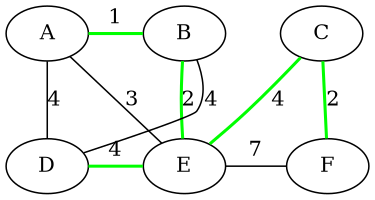 graph G {
  size="2.5,1.5";

  {rank = same; A B C }
  {rank = same; D E F }

  A -- B [label="1",style=bold,color=green];
  A -- D [label="4"];
  A -- E [label="3"];
  B -- E [label="2",style=bold,color=green];
  B -- C [style=invis];
  C -- E [label="4",style=bold,color=green];
  C -- F [label="2",style=bold,color=green];
  D -- B [label="4"] [constraint=false];
  D -- E [label="4",style=bold,color=green];
  E -- F [label="7"];
  
}